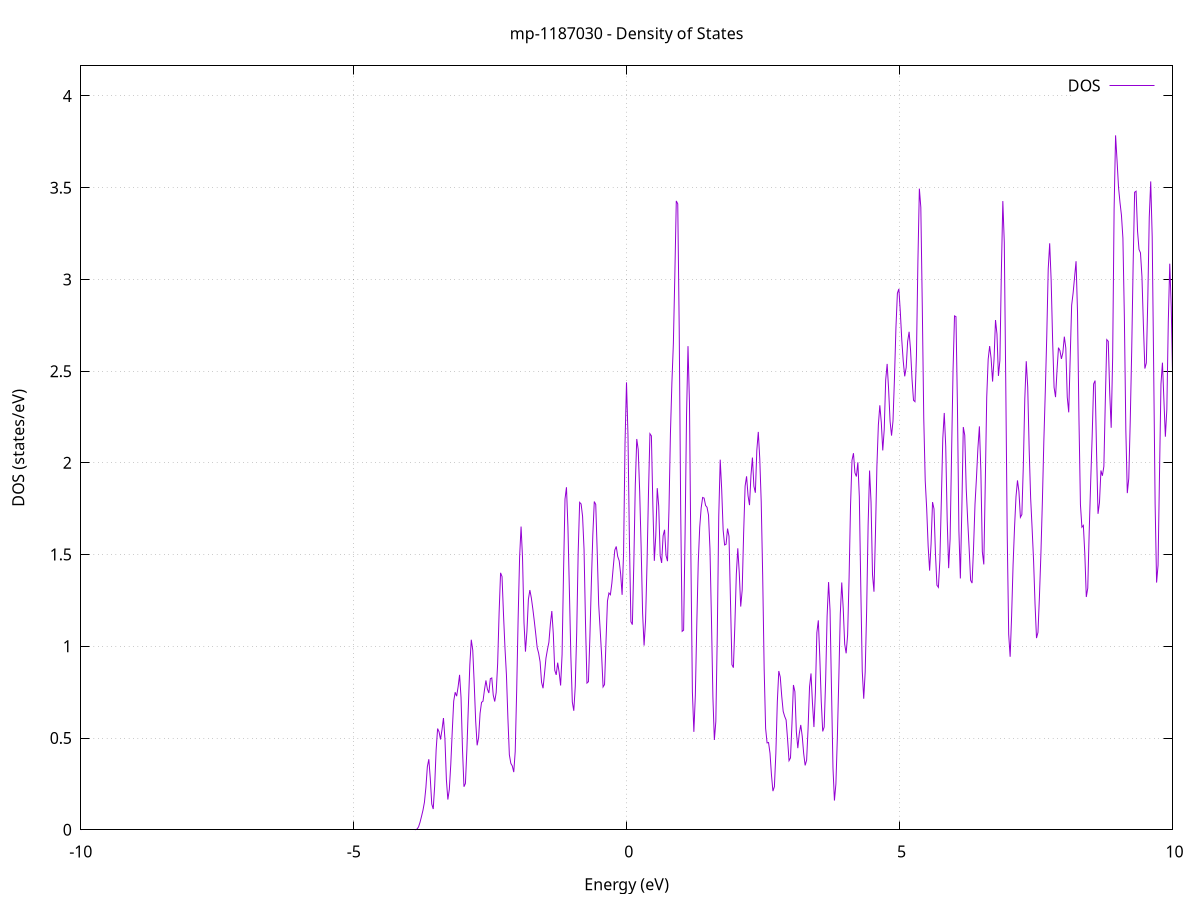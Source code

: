 set title 'mp-1187030 - Density of States'
set xlabel 'Energy (eV)'
set ylabel 'DOS (states/eV)'
set grid
set xrange [-10:10]
set yrange [0:4.164]
set xzeroaxis lt -1
set terminal png size 800,600
set output 'mp-1187030_dos_gnuplot.png'
plot '-' using 1:2 with lines title 'DOS'
-18.861400 0.000000
-18.834600 0.000000
-18.807800 0.000000
-18.781000 0.000000
-18.754100 0.000000
-18.727300 0.000000
-18.700500 0.000000
-18.673700 0.000000
-18.646800 0.000000
-18.620000 0.000000
-18.593200 0.000000
-18.566300 0.000000
-18.539500 0.000000
-18.512700 0.000000
-18.485900 0.000000
-18.459000 0.000000
-18.432200 0.000000
-18.405400 0.000000
-18.378600 0.000000
-18.351700 0.000000
-18.324900 0.000000
-18.298100 0.000000
-18.271300 0.000000
-18.244400 0.000000
-18.217600 0.000000
-18.190800 0.000000
-18.164000 0.000000
-18.137100 0.000000
-18.110300 0.000000
-18.083500 0.000000
-18.056700 0.000000
-18.029800 0.000000
-18.003000 0.000000
-17.976200 0.000000
-17.949300 0.000000
-17.922500 0.000000
-17.895700 0.000000
-17.868900 0.000000
-17.842000 0.000000
-17.815200 0.000000
-17.788400 0.000000
-17.761600 0.000000
-17.734700 0.000000
-17.707900 0.000000
-17.681100 0.000000
-17.654300 0.000000
-17.627400 0.000000
-17.600600 0.000000
-17.573800 0.000000
-17.547000 0.000000
-17.520100 0.000000
-17.493300 0.000000
-17.466500 0.000000
-17.439600 0.000000
-17.412800 0.000000
-17.386000 0.000000
-17.359200 0.000000
-17.332300 0.000000
-17.305500 0.000000
-17.278700 0.000000
-17.251900 0.000000
-17.225000 0.000000
-17.198200 0.000000
-17.171400 0.000000
-17.144600 0.000000
-17.117700 0.000000
-17.090900 0.000000
-17.064100 0.000000
-17.037300 0.000000
-17.010400 0.000000
-16.983600 0.000000
-16.956800 0.000000
-16.930000 0.000000
-16.903100 0.000000
-16.876300 0.000000
-16.849500 0.000000
-16.822600 0.000000
-16.795800 0.000000
-16.769000 0.000000
-16.742200 0.000000
-16.715300 0.000000
-16.688500 0.000000
-16.661700 0.000000
-16.634900 0.000000
-16.608000 0.000000
-16.581200 0.000700
-16.554400 0.019600
-16.527600 0.319300
-16.500700 3.009500
-16.473900 16.460300
-16.447100 52.389200
-16.420300 97.262800
-16.393400 105.501700
-16.366600 66.908800
-16.339800 24.802400
-16.312900 5.367400
-16.286100 0.676800
-16.259300 0.049600
-16.232500 0.002100
-16.205600 0.000100
-16.178800 0.000000
-16.152000 0.000000
-16.125200 0.000000
-16.098300 0.000000
-16.071500 0.000000
-16.044700 0.000000
-16.017900 0.000000
-15.991000 0.000000
-15.964200 0.000000
-15.937400 0.000000
-15.910600 0.000000
-15.883700 0.000000
-15.856900 0.000000
-15.830100 0.000000
-15.803300 0.000000
-15.776400 0.000000
-15.749600 0.000000
-15.722800 0.000000
-15.695900 0.000000
-15.669100 0.000000
-15.642300 0.000000
-15.615500 0.000000
-15.588600 0.000000
-15.561800 0.000000
-15.535000 0.000000
-15.508200 0.000000
-15.481300 0.000000
-15.454500 0.000000
-15.427700 0.000000
-15.400900 0.000000
-15.374000 0.000000
-15.347200 0.000000
-15.320400 0.000000
-15.293600 0.000000
-15.266700 0.000000
-15.239900 0.000000
-15.213100 0.000000
-15.186200 0.000000
-15.159400 0.000000
-15.132600 0.000000
-15.105800 0.000000
-15.078900 0.000000
-15.052100 0.000000
-15.025300 0.000000
-14.998500 0.000000
-14.971600 0.000000
-14.944800 0.000000
-14.918000 0.000000
-14.891200 0.000000
-14.864300 0.000000
-14.837500 0.000000
-14.810700 0.000000
-14.783900 0.000000
-14.757000 0.000000
-14.730200 0.000000
-14.703400 0.000000
-14.676600 0.000000
-14.649700 0.000000
-14.622900 0.000000
-14.596100 0.000000
-14.569200 0.000000
-14.542400 0.000000
-14.515600 0.000000
-14.488800 0.000000
-14.461900 0.000000
-14.435100 0.000000
-14.408300 0.000000
-14.381500 0.000000
-14.354600 0.000000
-14.327800 0.000000
-14.301000 0.000800
-14.274200 0.012200
-14.247300 0.115600
-14.220500 0.691000
-14.193700 2.823000
-14.166900 8.809100
-14.140000 22.883900
-14.113200 49.259500
-14.086400 84.550500
-14.059500 116.614200
-14.032700 136.715100
-14.005900 146.197200
-13.979100 149.374300
-13.952200 143.223000
-13.925400 119.714600
-13.898600 80.059100
-13.871800 39.665800
-13.844900 13.769300
-13.818100 3.254100
-13.791300 0.518500
-13.764500 0.055200
-13.737600 0.003900
-13.710800 0.000200
-13.684000 0.000000
-13.657200 0.000000
-13.630300 0.000000
-13.603500 0.000000
-13.576700 0.000000
-13.549900 0.000000
-13.523000 0.000000
-13.496200 0.000000
-13.469400 0.000000
-13.442500 0.000000
-13.415700 0.000000
-13.388900 0.000000
-13.362100 0.000000
-13.335200 0.000000
-13.308400 0.000000
-13.281600 0.000000
-13.254800 0.000000
-13.227900 0.000000
-13.201100 0.000000
-13.174300 0.000000
-13.147500 0.000000
-13.120600 0.000000
-13.093800 0.000000
-13.067000 0.000000
-13.040200 0.000000
-13.013300 0.000000
-12.986500 0.000000
-12.959700 0.000000
-12.932800 0.000000
-12.906000 0.000000
-12.879200 0.000000
-12.852400 0.000000
-12.825500 0.000000
-12.798700 0.000000
-12.771900 0.000000
-12.745100 0.000000
-12.718200 0.000000
-12.691400 0.000000
-12.664600 0.000000
-12.637800 0.000000
-12.610900 0.000000
-12.584100 0.000000
-12.557300 0.000000
-12.530500 0.000000
-12.503600 0.000000
-12.476800 0.000000
-12.450000 0.000000
-12.423200 0.000000
-12.396300 0.000000
-12.369500 0.000000
-12.342700 0.000000
-12.315800 0.000000
-12.289000 0.000000
-12.262200 0.000000
-12.235400 0.000000
-12.208500 0.000000
-12.181700 0.000000
-12.154900 0.000000
-12.128100 0.000000
-12.101200 0.000000
-12.074400 0.000000
-12.047600 0.000000
-12.020800 0.000000
-11.993900 0.000000
-11.967100 0.000000
-11.940300 0.000000
-11.913500 0.000000
-11.886600 0.000000
-11.859800 0.000000
-11.833000 0.000000
-11.806100 0.000000
-11.779300 0.000000
-11.752500 0.000000
-11.725700 0.000000
-11.698800 0.000000
-11.672000 0.000000
-11.645200 0.000000
-11.618400 0.000000
-11.591500 0.000000
-11.564700 0.000000
-11.537900 0.000000
-11.511100 0.000000
-11.484200 0.000000
-11.457400 0.000000
-11.430600 0.000000
-11.403800 0.000000
-11.376900 0.000000
-11.350100 0.000000
-11.323300 0.000000
-11.296500 0.000000
-11.269600 0.000000
-11.242800 0.000000
-11.216000 0.000000
-11.189100 0.000000
-11.162300 0.000000
-11.135500 0.000000
-11.108700 0.000000
-11.081800 0.000000
-11.055000 0.000000
-11.028200 0.000000
-11.001400 0.000000
-10.974500 0.000000
-10.947700 0.000000
-10.920900 0.000000
-10.894100 0.000000
-10.867200 0.000000
-10.840400 0.000000
-10.813600 0.000000
-10.786800 0.000000
-10.759900 0.000000
-10.733100 0.000000
-10.706300 0.000000
-10.679400 0.000000
-10.652600 0.000000
-10.625800 0.000000
-10.599000 0.000000
-10.572100 0.000000
-10.545300 0.000000
-10.518500 0.000000
-10.491700 0.000000
-10.464800 0.000000
-10.438000 0.000000
-10.411200 0.000000
-10.384400 0.000000
-10.357500 0.000000
-10.330700 0.000000
-10.303900 0.000000
-10.277100 0.000000
-10.250200 0.000000
-10.223400 0.000000
-10.196600 0.000000
-10.169800 0.000000
-10.142900 0.000000
-10.116100 0.000000
-10.089300 0.000000
-10.062400 0.000000
-10.035600 0.000000
-10.008800 0.000000
-9.982000 0.000000
-9.955100 0.000000
-9.928300 0.000000
-9.901500 0.000000
-9.874700 0.000000
-9.847800 0.000000
-9.821000 0.000000
-9.794200 0.000000
-9.767400 0.000000
-9.740500 0.000000
-9.713700 0.000000
-9.686900 0.000000
-9.660100 0.000000
-9.633200 0.000000
-9.606400 0.000000
-9.579600 0.000000
-9.552700 0.000000
-9.525900 0.000000
-9.499100 0.000000
-9.472300 0.000000
-9.445400 0.000000
-9.418600 0.000000
-9.391800 0.000000
-9.365000 0.000000
-9.338100 0.000000
-9.311300 0.000000
-9.284500 0.000000
-9.257700 0.000000
-9.230800 0.000000
-9.204000 0.000000
-9.177200 0.000000
-9.150400 0.000000
-9.123500 0.000000
-9.096700 0.000000
-9.069900 0.000000
-9.043100 0.000000
-9.016200 0.000000
-8.989400 0.000000
-8.962600 0.000000
-8.935700 0.000000
-8.908900 0.000000
-8.882100 0.000000
-8.855300 0.000000
-8.828400 0.000000
-8.801600 0.000000
-8.774800 0.000000
-8.748000 0.000000
-8.721100 0.000000
-8.694300 0.000000
-8.667500 0.000000
-8.640700 0.000000
-8.613800 0.000000
-8.587000 0.000000
-8.560200 0.000000
-8.533400 0.000000
-8.506500 0.000000
-8.479700 0.000000
-8.452900 0.000000
-8.426000 0.000000
-8.399200 0.000000
-8.372400 0.000000
-8.345600 0.000000
-8.318700 0.000000
-8.291900 0.000000
-8.265100 0.000000
-8.238300 0.000000
-8.211400 0.000000
-8.184600 0.000000
-8.157800 0.000000
-8.131000 0.000000
-8.104100 0.000000
-8.077300 0.000000
-8.050500 0.000000
-8.023700 0.000000
-7.996800 0.000000
-7.970000 0.000000
-7.943200 0.000000
-7.916400 0.000000
-7.889500 0.000000
-7.862700 0.000000
-7.835900 0.000000
-7.809000 0.000000
-7.782200 0.000000
-7.755400 0.000000
-7.728600 0.000000
-7.701700 0.000000
-7.674900 0.000000
-7.648100 0.000000
-7.621300 0.000000
-7.594400 0.000000
-7.567600 0.000000
-7.540800 0.000000
-7.514000 0.000000
-7.487100 0.000000
-7.460300 0.000000
-7.433500 0.000000
-7.406700 0.000000
-7.379800 0.000000
-7.353000 0.000000
-7.326200 0.000000
-7.299300 0.000000
-7.272500 0.000000
-7.245700 0.000000
-7.218900 0.000000
-7.192000 0.000000
-7.165200 0.000000
-7.138400 0.000000
-7.111600 0.000000
-7.084700 0.000000
-7.057900 0.000000
-7.031100 0.000000
-7.004300 0.000000
-6.977400 0.000000
-6.950600 0.000000
-6.923800 0.000000
-6.897000 0.000000
-6.870100 0.000000
-6.843300 0.000000
-6.816500 0.000000
-6.789700 0.000000
-6.762800 0.000000
-6.736000 0.000000
-6.709200 0.000000
-6.682300 0.000000
-6.655500 0.000000
-6.628700 0.000000
-6.601900 0.000000
-6.575000 0.000000
-6.548200 0.000000
-6.521400 0.000000
-6.494600 0.000000
-6.467700 0.000000
-6.440900 0.000000
-6.414100 0.000000
-6.387300 0.000000
-6.360400 0.000000
-6.333600 0.000000
-6.306800 0.000000
-6.280000 0.000000
-6.253100 0.000000
-6.226300 0.000000
-6.199500 0.000000
-6.172600 0.000000
-6.145800 0.000000
-6.119000 0.000000
-6.092200 0.000000
-6.065300 0.000000
-6.038500 0.000000
-6.011700 0.000000
-5.984900 0.000000
-5.958000 0.000000
-5.931200 0.000000
-5.904400 0.000000
-5.877600 0.000000
-5.850700 0.000000
-5.823900 0.000000
-5.797100 0.000000
-5.770300 0.000000
-5.743400 0.000000
-5.716600 0.000000
-5.689800 0.000000
-5.663000 0.000000
-5.636100 0.000000
-5.609300 0.000000
-5.582500 0.000000
-5.555600 0.000000
-5.528800 0.000000
-5.502000 0.000000
-5.475200 0.000000
-5.448300 0.000000
-5.421500 0.000000
-5.394700 0.000000
-5.367900 0.000000
-5.341000 0.000000
-5.314200 0.000000
-5.287400 0.000000
-5.260600 0.000000
-5.233700 0.000000
-5.206900 0.000000
-5.180100 0.000000
-5.153300 0.000000
-5.126400 0.000000
-5.099600 0.000000
-5.072800 0.000000
-5.045900 0.000000
-5.019100 0.000000
-4.992300 0.000000
-4.965500 0.000000
-4.938600 0.000000
-4.911800 0.000000
-4.885000 0.000000
-4.858200 0.000000
-4.831300 0.000000
-4.804500 0.000000
-4.777700 0.000000
-4.750900 0.000000
-4.724000 0.000000
-4.697200 0.000000
-4.670400 0.000000
-4.643600 0.000000
-4.616700 0.000000
-4.589900 0.000000
-4.563100 0.000000
-4.536300 0.000000
-4.509400 0.000000
-4.482600 0.000000
-4.455800 0.000000
-4.428900 0.000000
-4.402100 0.000000
-4.375300 0.000000
-4.348500 0.000000
-4.321600 0.000000
-4.294800 0.000000
-4.268000 0.000000
-4.241200 0.000000
-4.214300 0.000000
-4.187500 0.000000
-4.160700 0.000000
-4.133900 0.000000
-4.107000 0.000000
-4.080200 0.000000
-4.053400 0.000000
-4.026600 0.000000
-3.999700 0.000000
-3.972900 0.000000
-3.946100 0.000000
-3.919200 0.000000
-3.892400 0.000000
-3.865600 0.000600
-3.838800 0.004000
-3.811900 0.016100
-3.785100 0.040800
-3.758300 0.072500
-3.731500 0.106300
-3.704600 0.150000
-3.677800 0.229800
-3.651000 0.343800
-3.624200 0.384500
-3.597300 0.279900
-3.570500 0.140500
-3.543700 0.113100
-3.516900 0.239000
-3.490000 0.436200
-3.463200 0.551700
-3.436400 0.533500
-3.409600 0.492500
-3.382700 0.545300
-3.355900 0.609100
-3.329100 0.495800
-3.302200 0.272500
-3.275400 0.164700
-3.248600 0.219800
-3.221800 0.356700
-3.194900 0.536600
-3.168100 0.701300
-3.141300 0.749700
-3.114500 0.728200
-3.087600 0.778900
-3.060800 0.844500
-3.034000 0.721100
-3.007200 0.436500
-2.980300 0.234600
-2.953500 0.252600
-2.926700 0.438500
-2.899900 0.672000
-2.873000 0.899000
-2.846200 1.035800
-2.819400 0.978800
-2.792500 0.796500
-2.765700 0.591900
-2.738900 0.460400
-2.712100 0.501900
-2.685200 0.634500
-2.658400 0.694500
-2.631600 0.700900
-2.604800 0.762600
-2.577900 0.814000
-2.551100 0.766400
-2.524300 0.745500
-2.497500 0.823400
-2.470600 0.827600
-2.443800 0.733800
-2.417000 0.699100
-2.390200 0.748100
-2.363300 0.905400
-2.336500 1.182700
-2.309700 1.400600
-2.282900 1.380100
-2.256000 1.173600
-2.229200 0.992400
-2.202400 0.845200
-2.175500 0.609800
-2.148700 0.408700
-2.121900 0.362100
-2.095100 0.348000
-2.068200 0.314400
-2.041400 0.426200
-2.014600 0.759200
-1.987800 1.154200
-1.960900 1.486700
-1.934100 1.652700
-1.907300 1.481000
-1.880500 1.129100
-1.853600 0.971100
-1.826800 1.081900
-1.800000 1.255800
-1.773200 1.306700
-1.746300 1.264300
-1.719500 1.205800
-1.692700 1.139900
-1.665800 1.068600
-1.639000 0.993100
-1.612200 0.962300
-1.585400 0.915100
-1.558500 0.803700
-1.531700 0.771600
-1.504900 0.850300
-1.478100 0.935600
-1.451200 0.982000
-1.424400 1.022000
-1.397600 1.120200
-1.370800 1.192300
-1.343900 1.069900
-1.317100 0.869500
-1.290300 0.844300
-1.263500 0.911000
-1.236600 0.858700
-1.209800 0.786400
-1.183000 0.954600
-1.156200 1.404500
-1.129300 1.802700
-1.102500 1.867100
-1.075700 1.651500
-1.048800 1.302200
-1.022000 0.945400
-0.995200 0.696300
-0.968400 0.648700
-0.941500 0.780700
-0.914700 1.079000
-0.887900 1.512800
-0.861100 1.784700
-0.834200 1.775900
-0.807400 1.708600
-0.780600 1.529200
-0.753800 1.128100
-0.726900 0.799800
-0.700100 0.807100
-0.673300 1.051600
-0.646500 1.345300
-0.619600 1.607600
-0.592800 1.789200
-0.566000 1.773300
-0.539100 1.513100
-0.512300 1.228700
-0.485500 1.091600
-0.458700 0.952700
-0.431800 0.778500
-0.405000 0.791700
-0.378200 1.027000
-0.351400 1.246900
-0.324500 1.290600
-0.297700 1.281200
-0.270900 1.343900
-0.244100 1.435600
-0.217200 1.524300
-0.190400 1.544300
-0.163600 1.489900
-0.136800 1.466500
-0.109900 1.394100
-0.083100 1.280700
-0.056300 1.507600
-0.029500 2.109900
-0.002600 2.438900
0.024200 2.153600
0.051000 1.572600
0.077900 1.134200
0.104700 1.118200
0.131500 1.453400
0.158300 1.878300
0.185200 2.130100
0.212000 2.072600
0.238800 1.844500
0.265600 1.538800
0.292500 1.180000
0.319300 1.004100
0.346100 1.137100
0.372900 1.444700
0.399800 1.832100
0.426600 2.159000
0.453400 2.147100
0.480200 1.770400
0.507100 1.465900
0.533900 1.604200
0.560700 1.862300
0.587600 1.764000
0.614400 1.493800
0.641200 1.454600
0.668000 1.602600
0.694900 1.635300
0.721700 1.495200
0.748500 1.464200
0.775300 1.744900
0.802200 2.159300
0.829000 2.436400
0.855800 2.648400
0.882600 3.020000
0.909500 3.427900
0.936300 3.412000
0.963100 2.730700
0.989900 1.745600
1.016800 1.081600
1.043600 1.088100
1.070400 1.609800
1.097200 2.258200
1.124100 2.636300
1.150900 2.328100
1.177700 1.468600
1.204600 0.750800
1.231400 0.533700
1.258200 0.729600
1.285000 1.119800
1.311900 1.458300
1.338700 1.649500
1.365500 1.754600
1.392300 1.811400
1.419200 1.807900
1.446000 1.767900
1.472800 1.757800
1.499600 1.715800
1.526500 1.530700
1.553300 1.154700
1.580100 0.723700
1.606900 0.489500
1.633800 0.589700
1.660600 1.066100
1.687400 1.709000
1.714200 2.017500
1.741100 1.855600
1.767900 1.633500
1.794700 1.552400
1.821600 1.556600
1.848400 1.641800
1.875200 1.599500
1.902000 1.250900
1.928900 0.900100
1.955700 0.883700
1.982500 1.115300
2.009300 1.392800
2.036200 1.534400
2.063000 1.402600
2.089800 1.216700
2.116600 1.306200
2.143500 1.618600
2.170300 1.873200
2.197100 1.926700
2.223900 1.821300
2.250800 1.769700
2.277600 1.932100
2.304400 2.029000
2.331300 1.872600
2.358100 1.837200
2.384900 2.068400
2.411700 2.168900
2.438600 2.023700
2.465400 1.787000
2.492200 1.385700
2.519000 0.879700
2.545900 0.553000
2.572700 0.473600
2.599500 0.475700
2.626300 0.417600
2.653200 0.298300
2.680000 0.210700
2.706800 0.235000
2.733600 0.417100
2.760500 0.698000
2.787300 0.865400
2.814100 0.833000
2.840900 0.729000
2.867800 0.645700
2.894600 0.618300
2.921400 0.598600
2.948300 0.493100
2.975100 0.376800
3.001900 0.391800
3.028700 0.579300
3.055600 0.789200
3.082400 0.753200
3.109200 0.533000
3.136000 0.444900
3.162900 0.524400
3.189700 0.571400
3.216500 0.510800
3.243300 0.415700
3.270200 0.350900
3.297000 0.379000
3.323800 0.551500
3.350600 0.779400
3.377500 0.852100
3.404300 0.690600
3.431100 0.560100
3.458000 0.749300
3.484800 1.074400
3.511600 1.141600
3.538400 0.942600
3.565300 0.699700
3.592100 0.536100
3.618900 0.560100
3.645700 0.816700
3.672600 1.164300
3.699400 1.350100
3.726200 1.195900
3.753000 0.763600
3.779900 0.338000
3.806700 0.159400
3.833500 0.249500
3.860300 0.503600
3.887200 0.828500
3.914000 1.176400
3.940800 1.347900
3.967600 1.207200
3.994500 1.011700
4.021300 0.961900
4.048100 1.061600
4.075000 1.372200
4.101800 1.767700
4.128600 2.014200
4.155400 2.052700
4.182300 1.945900
4.209100 1.925800
4.235900 2.003100
4.262700 1.815600
4.289600 1.320400
4.316400 0.865700
4.343200 0.714400
4.370000 0.859000
4.396900 1.197200
4.423700 1.659300
4.450500 1.958300
4.477300 1.785800
4.504200 1.390500
4.531000 1.297800
4.557800 1.610400
4.584700 1.982000
4.611500 2.206400
4.638300 2.313900
4.665100 2.220900
4.692000 2.067600
4.718800 2.181400
4.745600 2.451400
4.772400 2.539300
4.799300 2.400500
4.826100 2.226800
4.852900 2.148400
4.879700 2.228700
4.906600 2.461700
4.933400 2.737100
4.960200 2.924800
4.987000 2.948300
5.013900 2.822100
5.040700 2.668600
5.067500 2.553600
5.094300 2.471800
5.121200 2.519700
5.148000 2.661700
5.174800 2.714600
5.201700 2.612200
5.228500 2.454600
5.255300 2.341300
5.282100 2.333700
5.309000 2.584700
5.335800 3.096200
5.362600 3.494800
5.389400 3.392700
5.416300 2.848600
5.443100 2.242600
5.469900 1.903200
5.496700 1.750700
5.523600 1.546500
5.550400 1.412500
5.577200 1.559000
5.604000 1.786200
5.630900 1.748900
5.657700 1.502500
5.684500 1.333200
5.711400 1.321400
5.738200 1.469000
5.765000 1.791100
5.791800 2.132900
5.818700 2.271900
5.845500 2.090300
5.872300 1.691100
5.899100 1.426100
5.926000 1.585500
5.952800 2.052600
5.979600 2.503300
6.006400 2.801200
6.033300 2.797000
6.060100 2.310200
6.086900 1.629700
6.113700 1.369900
6.140600 1.744300
6.167400 2.195300
6.194200 2.150600
6.221000 1.859600
6.247900 1.687600
6.274700 1.532500
6.301500 1.360100
6.328400 1.344700
6.355200 1.537500
6.382000 1.774700
6.408800 1.919300
6.435700 2.082200
6.462500 2.198900
6.489300 1.954600
6.516100 1.516400
6.543000 1.446400
6.569800 1.883100
6.596600 2.357000
6.623400 2.565000
6.650300 2.636600
6.677100 2.569300
6.703900 2.443300
6.730700 2.564700
6.757600 2.778700
6.784400 2.701700
6.811200 2.473900
6.838100 2.558500
6.864900 3.041600
6.891700 3.427000
6.918500 3.201100
6.945400 2.433000
6.972200 1.609200
6.999000 1.065800
7.025800 0.942900
7.052700 1.166000
7.079500 1.444400
7.106300 1.649000
7.133100 1.815900
7.160000 1.904400
7.186800 1.843700
7.213600 1.703300
7.240400 1.718200
7.267300 1.985500
7.294100 2.348800
7.320900 2.554000
7.347700 2.413100
7.374600 2.070700
7.401400 1.807300
7.428200 1.642500
7.455100 1.466500
7.481900 1.229300
7.508700 1.044800
7.535500 1.076100
7.562400 1.272000
7.589200 1.502800
7.616000 1.786700
7.642800 2.115300
7.669700 2.389800
7.696500 2.691400
7.723300 3.056600
7.750100 3.196900
7.777000 2.995500
7.803800 2.669300
7.830600 2.411900
7.857400 2.358400
7.884300 2.503900
7.911100 2.627900
7.937900 2.612100
7.964800 2.566700
7.991600 2.600800
8.018400 2.688100
8.045200 2.626600
8.072100 2.357800
8.098900 2.275400
8.125700 2.570400
8.152500 2.859100
8.179400 2.925900
8.206200 3.011500
8.233000 3.099100
8.259800 2.823700
8.286700 2.234100
8.313500 1.772600
8.340300 1.649300
8.367100 1.659000
8.394000 1.501900
8.420800 1.268900
8.447600 1.317100
8.474400 1.628000
8.501300 1.898000
8.528100 2.142000
8.554900 2.430300
8.581800 2.448500
8.608600 2.062600
8.635400 1.722300
8.662200 1.783400
8.689100 1.958600
8.715900 1.929700
8.742700 1.980800
8.769500 2.340700
8.796400 2.671800
8.823200 2.662500
8.850000 2.381100
8.876800 2.191300
8.903700 2.575500
8.930500 3.387200
8.957300 3.785200
8.984100 3.649200
9.011000 3.503100
9.037800 3.420000
9.064600 3.350500
9.091500 3.225300
9.118300 2.794500
9.145100 2.181000
9.171900 1.835100
9.198800 1.914900
9.225600 2.224500
9.252400 2.606900
9.279200 3.083300
9.306100 3.475200
9.332900 3.480800
9.359700 3.262700
9.386500 3.163500
9.413400 3.144600
9.440200 3.015600
9.467000 2.750200
9.493800 2.514000
9.520700 2.544700
9.547500 2.892300
9.574300 3.338700
9.601100 3.534100
9.628000 3.233200
9.654800 2.529700
9.681600 1.777000
9.708500 1.347400
9.735300 1.441800
9.762100 1.941600
9.788900 2.429700
9.815800 2.546200
9.842600 2.341700
9.869400 2.142700
9.896200 2.291000
9.923100 2.770600
9.949900 3.085900
9.976700 2.851500
10.003500 2.442900
10.030400 2.508900
10.057200 2.893700
10.084000 3.049900
10.110800 2.963300
10.137700 2.797100
10.164500 2.628700
10.191300 2.787100
10.218200 3.406700
10.245000 3.796400
10.271800 3.412000
10.298600 2.752700
10.325500 2.494500
10.352300 2.831800
10.379100 3.463500
10.405900 3.847100
10.432800 3.680200
10.459600 3.198300
10.486400 3.054200
10.513200 3.419500
10.540100 3.762000
10.566900 3.813100
10.593700 3.496900
10.620500 2.763800
10.647400 2.212800
10.674200 2.265200
10.701000 2.343800
10.727800 2.053000
10.754700 1.860800
10.781500 2.263100
10.808300 3.066800
10.835200 3.556500
10.862000 3.455400
10.888800 3.220000
10.915600 3.054200
10.942500 2.795000
10.969300 2.537900
10.996100 2.309700
11.022900 1.877000
11.049800 1.372800
11.076600 1.179300
11.103400 1.288200
11.130200 1.500300
11.157100 1.818100
11.183900 2.328100
11.210700 2.859700
11.237500 3.207900
11.264400 3.515400
11.291200 3.757800
11.318000 3.722800
11.344900 3.440900
11.371700 3.024100
11.398500 2.754400
11.425300 2.852200
11.452200 2.926200
11.479000 2.433600
11.505800 1.610400
11.532600 1.284300
11.559500 1.796500
11.586300 2.552000
11.613100 2.919900
11.639900 2.967300
11.666800 2.814600
11.693600 2.495500
11.720400 2.310100
11.747200 2.352800
11.774100 2.275800
11.800900 1.946500
11.827700 1.753100
11.854500 1.917400
11.881400 2.211300
11.908200 2.411700
11.935000 2.525800
11.961900 2.613700
11.988700 2.513400
12.015500 2.174000
12.042300 2.039000
12.069200 2.386400
12.096000 2.750200
12.122800 2.636100
12.149600 2.297600
12.176500 2.323700
12.203300 2.844800
12.230100 3.352200
12.256900 3.185900
12.283800 2.317700
12.310600 1.452400
12.337400 1.187600
12.364200 1.544900
12.391100 2.091800
12.417900 2.276100
12.444700 1.988000
12.471600 1.710300
12.498400 1.840800
12.525200 2.111100
12.552000 2.070400
12.578900 1.707100
12.605700 1.353800
12.632500 1.275500
12.659300 1.511800
12.686200 1.899700
12.713000 1.986400
12.739800 1.597900
12.766600 1.209600
12.793500 1.218300
12.820300 1.476000
12.847100 1.640800
12.873900 1.769200
12.900800 2.222700
12.927600 2.970600
12.954400 3.412900
12.981200 3.064500
13.008100 2.212500
13.034900 1.548100
13.061700 1.336500
13.088600 1.489300
13.115400 1.955200
13.142200 2.541000
13.169000 2.917900
13.195900 2.948000
13.222700 2.734000
13.249500 2.460000
13.276300 2.177000
13.303200 1.796900
13.330000 1.396900
13.356800 1.238100
13.383600 1.388100
13.410500 1.606500
13.437300 1.678300
13.464100 1.729800
13.490900 1.903000
13.517800 2.023900
13.544600 1.942600
13.571400 1.736700
13.598300 1.578100
13.625100 1.630800
13.651900 1.862000
13.678700 2.066800
13.705600 2.120000
13.732400 1.959500
13.759200 1.627600
13.786000 1.376600
13.812900 1.432800
13.839700 1.741900
13.866500 2.066800
13.893300 2.326800
13.920200 2.651800
13.947000 2.938400
13.973800 2.861400
14.000600 2.472700
14.027500 2.173200
14.054300 2.179600
14.081100 2.394900
14.107900 2.570500
14.134800 2.584800
14.161600 2.576500
14.188400 2.561800
14.215300 2.448000
14.242100 2.337800
14.268900 2.269600
14.295700 2.171500
14.322600 2.163200
14.349400 2.333900
14.376200 2.550200
14.403000 2.558700
14.429900 2.172600
14.456700 1.670700
14.483500 1.470000
14.510300 1.543000
14.537200 1.671600
14.564000 1.847000
14.590800 2.178500
14.617600 2.433900
14.644500 2.391900
14.671300 2.419600
14.698100 2.701900
14.725000 2.788500
14.751800 2.526600
14.778600 2.298100
14.805400 2.298100
14.832300 2.474600
14.859100 2.757600
14.885900 2.904800
14.912700 2.714800
14.939600 2.455000
14.966400 2.348400
14.993200 2.300200
15.020000 2.368900
15.046900 2.483400
15.073700 2.277800
15.100500 1.793500
15.127300 1.544600
15.154200 1.799900
15.181000 2.239200
15.207800 2.413400
15.234600 2.303400
15.261500 2.097300
15.288300 1.910400
15.315100 1.981300
15.342000 2.330600
15.368800 2.471600
15.395600 2.050000
15.422400 1.366800
15.449300 1.058200
15.476100 1.313300
15.502900 1.858600
15.529700 2.439300
15.556600 2.718800
15.583400 2.507100
15.610200 2.103000
15.637000 1.846700
15.663900 1.891300
15.690700 2.193600
15.717500 2.500000
15.744300 2.581000
15.771200 2.359200
15.798000 1.962500
15.824800 1.865600
15.851700 2.542300
15.878500 3.536700
15.905300 3.760300
15.932100 3.086000
15.959000 2.427000
15.985800 2.301700
16.012600 2.460800
16.039400 2.558800
16.066300 2.491500
16.093100 2.272700
16.119900 1.997400
16.146700 2.088400
16.173600 2.730300
16.200400 3.379700
16.227200 3.595500
16.254000 3.398900
16.280900 3.017400
16.307700 2.755300
16.334500 2.638800
16.361300 2.474300
16.388200 2.232100
16.415000 2.060900
16.441800 1.998000
16.468700 1.926600
16.495500 1.792100
16.522300 1.752600
16.549100 2.127900
16.576000 2.978500
16.602800 3.941800
16.629600 4.421900
16.656400 4.124800
16.683300 3.418400
16.710100 2.792500
16.736900 2.341200
16.763700 2.006200
16.790600 1.905000
16.817400 2.122000
16.844200 2.605100
16.871000 3.302000
16.897900 3.937400
16.924700 3.983100
16.951500 3.413900
16.978400 2.957600
17.005200 2.920000
17.032000 2.800000
17.058800 2.344100
17.085700 2.008900
17.112500 2.260100
17.139300 2.845600
17.166100 3.184800
17.193000 3.275700
17.219800 3.376900
17.246600 3.207400
17.273400 2.631100
17.300300 2.181800
17.327100 2.237700
17.353900 2.723900
17.380700 3.242100
17.407600 3.191200
17.434400 2.591900
17.461200 2.291300
17.488000 2.600100
17.514900 2.937100
17.541700 3.103900
17.568500 3.640700
17.595400 4.613700
17.622200 5.168400
17.649000 4.912100
17.675800 4.352800
17.702700 3.794100
17.729500 3.227900
17.756300 2.790600
17.783100 2.782000
17.810000 3.201900
17.836800 3.516900
17.863600 3.402300
17.890400 3.111400
17.917300 2.816700
17.944100 2.609100
17.970900 2.777200
17.997700 3.344500
18.024600 3.863400
18.051400 3.912300
18.078200 3.572600
18.105100 3.355100
18.131900 3.518300
18.158700 3.635000
18.185500 3.157700
18.212400 2.287700
18.239200 1.603400
18.266000 1.200500
18.292800 1.064700
18.319700 1.388100
18.346500 1.987700
18.373300 2.216800
18.400100 1.833200
18.427000 1.407400
18.453800 1.468100
18.480600 1.849800
18.507400 2.077000
18.534300 2.146900
18.561100 2.391000
18.587900 2.700600
18.614700 2.798400
18.641600 2.816800
18.668400 3.055300
18.695200 3.325200
18.722100 3.174200
18.748900 2.725900
18.775700 2.335300
18.802500 2.057000
18.829400 1.975100
18.856200 2.193200
18.883000 2.530500
18.909800 2.599600
18.936700 2.345400
18.963500 2.183700
18.990300 2.427300
19.017100 2.790800
19.044000 2.859100
19.070800 2.830900
19.097600 2.998300
19.124400 3.119400
19.151300 2.965300
19.178100 2.755400
19.204900 2.776200
19.231800 3.100300
19.258600 3.509100
19.285400 3.673200
19.312200 3.485700
19.339100 3.094400
19.365900 2.796900
19.392700 2.779000
19.419500 2.815300
19.446400 2.662800
19.473200 2.633000
19.500000 3.141500
19.526800 4.007500
19.553700 4.575100
19.580500 4.450400
19.607300 3.884400
19.634100 3.263500
19.661000 2.622700
19.687800 2.124900
19.714600 2.163900
19.741400 2.881900
19.768300 3.677300
19.795100 3.565200
19.821900 2.674800
19.848800 2.110800
19.875600 2.410100
19.902400 3.153600
19.929200 3.648600
19.956100 3.612800
19.982900 3.288600
20.009700 3.104200
20.036500 3.187100
20.063400 3.187400
20.090200 2.706600
20.117000 1.929200
20.143800 1.627100
20.170700 2.330900
20.197500 3.657200
20.224300 4.554000
20.251100 4.314300
20.278000 3.374100
20.304800 2.631500
20.331600 2.421900
20.358500 2.691800
20.385300 3.327000
20.412100 3.964200
20.438900 4.112500
20.465800 3.770200
20.492600 3.471900
20.519400 3.602400
20.546200 3.994000
20.573100 4.282000
20.599900 4.305000
20.626700 4.211600
20.653500 4.159000
20.680400 3.968800
20.707200 3.580200
20.734000 3.184900
20.760800 2.862800
20.787700 2.768200
20.814500 2.943500
20.841300 3.159700
20.868100 3.213400
20.895000 3.106800
20.921800 3.068300
20.948600 3.106500
20.975500 3.047000
21.002300 3.041000
21.029100 3.382200
21.055900 4.001900
21.082800 4.527300
21.109600 4.615300
21.136400 4.346100
21.163200 4.066800
21.190100 3.713900
21.216900 3.187600
21.243700 2.938700
21.270500 3.269300
21.297400 3.643900
21.324200 3.600100
21.351000 3.557800
21.377800 3.875500
21.404700 4.087200
21.431500 3.874600
21.458300 3.625900
21.485200 3.335400
21.512000 2.803300
21.538800 2.606800
21.565600 3.254600
21.592500 4.253800
21.619300 4.659400
21.646100 4.467800
21.672900 4.575500
21.699800 4.997000
21.726600 5.004000
21.753400 4.675800
21.780200 4.438100
21.807100 4.053300
21.833900 3.203500
21.860700 2.236500
21.887500 1.778300
21.914400 2.043100
21.941200 2.809500
21.968000 3.655600
21.994800 4.319900
22.021700 4.724600
22.048500 4.659800
22.075300 4.148800
22.102200 3.631600
22.129000 3.378300
22.155800 3.368300
22.182600 3.564200
22.209500 3.914500
22.236300 4.198900
22.263100 4.066500
22.289900 3.661200
22.316800 3.517300
22.343600 3.788700
22.370400 4.316600
22.397200 4.784900
22.424100 4.810400
22.450900 4.354300
22.477700 3.649100
22.504500 3.023800
22.531400 2.922800
22.558200 3.480900
22.585000 4.303600
22.611900 4.721900
22.638700 4.443700
22.665500 4.052800
22.692300 4.086400
22.719200 4.143600
22.746000 3.646800
22.772800 2.985300
22.799600 2.826600
22.826500 2.902000
22.853300 2.777400
22.880100 2.835200
22.906900 3.400400
22.933800 4.087100
22.960600 4.416700
22.987400 4.165700
23.014200 3.562400
23.041100 3.209500
23.067900 3.390900
23.094700 3.836500
23.121500 4.164700
23.148400 4.112800
23.175200 3.653800
23.202000 3.181300
23.228900 3.152600
23.255700 3.745200
23.282500 4.775200
23.309300 5.455300
23.336200 5.099500
23.363000 4.044600
23.389800 3.114300
23.416600 2.759400
23.443500 2.881800
23.470300 3.163100
23.497100 3.509400
23.523900 3.934000
23.550800 4.445600
23.577600 4.929800
23.604400 4.955600
23.631200 4.490800
23.658100 4.006400
23.684900 3.506300
23.711700 2.970400
23.738600 2.936500
23.765400 3.383800
23.792200 3.581300
23.819000 3.488300
23.845900 3.567000
23.872700 3.681100
23.899500 3.653900
23.926300 3.779900
23.953200 4.027400
23.980000 4.062300
24.006800 3.917000
24.033600 3.732400
24.060500 3.780700
24.087300 4.456500
24.114100 5.298800
24.140900 5.297200
24.167800 4.331600
24.194600 3.183200
24.221400 2.558800
24.248200 2.774600
24.275100 3.644700
24.301900 4.367800
24.328700 4.246700
24.355600 3.687200
24.382400 3.597000
24.409200 3.971900
24.436000 4.078200
24.462900 3.764000
24.489700 3.480700
24.516500 3.374900
24.543300 3.364800
24.570200 3.499300
24.597000 3.819200
24.623800 4.177700
24.650600 4.360000
24.677500 4.469100
24.704300 4.782400
24.731100 5.027100
24.757900 4.762400
24.784800 4.415500
24.811600 4.523800
24.838400 4.793100
24.865300 5.038400
24.892100 5.378600
24.918900 5.383100
24.945700 4.704500
24.972600 3.922900
24.999400 3.570200
25.026200 3.469400
25.053000 3.436400
25.079900 3.392700
25.106700 3.238300
25.133500 3.247400
25.160300 3.746400
25.187200 4.442500
25.214000 4.727400
25.240800 4.327700
25.267600 3.691400
25.294500 3.499100
25.321300 3.698500
25.348100 3.822100
25.374900 3.973200
25.401800 4.336200
25.428600 4.513400
25.455400 4.146400
25.482300 3.480600
25.509100 3.144200
25.535900 3.351200
25.562700 3.789000
25.589600 4.315000
25.616400 4.796200
25.643200 4.851800
25.670000 4.410300
25.696900 3.868400
25.723700 3.740100
25.750500 4.242700
25.777300 4.950300
25.804200 5.278400
25.831000 5.177000
25.857800 4.802600
25.884600 4.151000
25.911500 3.495900
25.938300 3.213600
25.965100 3.166300
25.992000 3.210500
26.018800 3.667400
26.045600 4.552400
26.072400 5.355300
26.099300 5.660400
26.126100 5.379800
26.152900 4.727100
26.179700 3.950800
26.206600 3.281000
26.233400 3.109200
26.260200 3.586800
26.287000 4.278500
26.313900 4.811200
26.340700 5.228000
26.367500 5.439000
26.394300 5.227700
26.421200 4.771900
26.448000 4.368000
26.474800 4.007100
26.501600 3.593000
26.528500 3.335400
26.555300 3.450700
26.582100 3.559900
26.609000 3.335300
26.635800 3.191800
26.662600 3.476800
26.689400 3.912800
26.716300 4.426000
26.743100 5.169300
26.769900 5.626300
26.796700 5.250000
26.823600 4.591300
26.850400 4.498900
26.877200 5.013200
26.904000 5.626900
26.930900 5.891700
26.957700 5.656500
26.984500 5.118500
27.011300 4.563000
27.038200 4.158300
27.065000 4.089800
27.091800 4.312600
27.118700 4.345600
27.145500 3.887900
27.172300 3.303000
27.199100 3.210200
27.226000 3.762800
27.252800 4.291000
27.279600 4.105400
27.306400 3.500400
27.333300 3.223200
27.360100 3.534100
27.386900 4.106300
27.413700 4.353300
27.440600 4.152700
27.467400 3.850700
27.494200 3.785400
27.521000 4.413500
27.547900 5.680100
27.574700 6.458700
27.601500 5.848800
27.628300 4.600100
27.655200 4.022800
27.682000 4.343600
27.708800 5.093100
27.735700 5.597400
27.762500 5.263100
27.789300 4.408000
27.816100 3.835900
27.843000 3.873600
27.869800 4.276800
27.896600 4.536600
27.923400 4.487500
27.950300 4.447200
27.977100 4.632200
28.003900 4.751100
28.030700 4.565200
28.057600 4.227100
28.084400 3.935300
28.111200 3.938800
28.138000 4.265000
28.164900 4.697000
28.191700 5.112100
28.218500 5.289600
28.245400 4.943200
28.272200 4.256600
28.299000 4.018500
28.325800 4.482200
28.352700 4.784400
28.379500 4.409400
28.406300 3.907200
28.433100 3.811300
28.460000 3.920700
28.486800 3.957600
28.513600 4.076700
28.540400 4.323800
28.567300 4.654900
28.594100 5.232300
28.620900 5.921400
28.647700 6.249900
28.674600 5.965200
28.701400 5.264500
28.728200 4.747600
28.755000 4.706800
28.781900 4.655100
28.808700 4.259700
28.835500 3.931100
28.862400 4.008000
28.889200 4.157500
28.916000 4.104900
28.942800 4.056300
28.969700 4.077400
28.996500 4.033100
29.023300 4.033900
29.050100 4.285300
29.077000 4.450800
29.103800 4.021400
29.130600 3.571000
29.157400 3.840600
29.184300 4.188000
29.211100 3.944700
29.237900 3.668200
29.264700 3.744000
29.291600 3.776900
29.318400 3.607500
29.345200 3.421000
29.372100 3.348400
29.398900 3.336300
29.425700 3.275800
29.452500 3.322200
29.479400 3.582200
29.506200 3.657800
29.533000 3.246200
29.559800 2.760200
29.586700 2.638600
29.613500 2.651500
29.640300 2.582300
29.667100 2.615600
29.694000 2.699800
29.720800 2.577400
29.747600 2.377200
29.774400 2.393400
29.801300 2.544600
29.828100 2.585200
29.854900 2.487000
29.881700 2.272000
29.908600 1.891000
29.935400 1.544700
29.962200 1.595200
29.989100 1.929000
30.015900 2.076500
30.042700 2.001700
30.069500 2.068900
30.096400 2.264800
30.123200 2.261700
30.150000 2.165100
30.176800 2.313200
30.203700 2.611700
30.230500 2.740600
30.257300 2.600700
30.284100 2.281900
30.311000 1.834900
30.337800 1.348100
30.364600 0.995800
30.391400 0.825600
30.418300 0.820600
30.445100 1.000400
30.471900 1.230400
30.498800 1.318500
30.525600 1.325300
30.552400 1.373900
30.579200 1.358400
30.606100 1.166900
30.632900 0.972200
30.659700 0.968800
30.686500 0.997500
30.713400 0.856900
30.740200 0.647200
30.767000 0.562000
30.793800 0.659100
30.820700 0.810400
30.847500 0.807700
30.874300 0.605300
30.901100 0.337800
30.928000 0.138400
30.954800 0.051300
30.981600 0.048600
31.008400 0.092000
31.035300 0.166400
31.062100 0.233900
31.088900 0.237600
31.115800 0.213900
31.142600 0.225800
31.169400 0.246100
31.196200 0.242900
31.223100 0.200700
31.249900 0.122200
31.276700 0.078000
31.303500 0.136300
31.330400 0.270600
31.357200 0.341900
31.384000 0.258900
31.410800 0.118200
31.437700 0.044500
31.464500 0.063000
31.491300 0.146400
31.518100 0.214500
31.545000 0.184900
31.571800 0.093500
31.598600 0.027600
31.625500 0.004800
31.652300 0.000500
31.679100 0.000000
31.705900 0.000000
31.732800 0.000000
31.759600 0.000000
31.786400 0.000000
31.813200 0.000000
31.840100 0.000000
31.866900 0.000000
31.893700 0.000000
31.920500 0.000000
31.947400 0.000000
31.974200 0.000000
32.001000 0.000000
32.027800 0.000000
32.054700 0.000000
32.081500 0.000000
32.108300 0.000000
32.135100 0.000000
32.162000 0.000000
32.188800 0.000000
32.215600 0.000000
32.242500 0.000100
32.269300 0.001300
32.296100 0.007000
32.322900 0.022000
32.349800 0.040000
32.376600 0.042100
32.403400 0.025600
32.430200 0.009000
32.457100 0.001800
32.483900 0.000200
32.510700 0.000000
32.537500 0.000000
32.564400 0.000000
32.591200 0.000000
32.618000 0.000000
32.644800 0.000000
32.671700 0.000000
32.698500 0.000000
32.725300 0.000000
32.752200 0.000000
32.779000 0.000000
32.805800 0.000000
32.832600 0.000000
32.859500 0.000000
32.886300 0.000000
32.913100 0.000000
32.939900 0.000000
32.966800 0.000000
32.993600 0.000000
33.020400 0.000000
33.047200 0.000000
33.074100 0.000000
33.100900 0.000000
33.127700 0.000000
33.154500 0.000000
33.181400 0.000000
33.208200 0.000000
33.235000 0.000000
33.261800 0.000000
33.288700 0.000000
33.315500 0.000000
33.342300 0.000000
33.369200 0.000000
33.396000 0.000000
33.422800 0.000000
33.449600 0.000000
33.476500 0.000000
33.503300 0.000000
33.530100 0.000000
33.556900 0.000000
33.583800 0.000000
33.610600 0.000000
33.637400 0.000000
33.664200 0.000000
33.691100 0.000000
33.717900 0.000000
33.744700 0.000000
33.771500 0.000000
33.798400 0.000000
33.825200 0.000000
33.852000 0.000000
33.878900 0.000000
33.905700 0.000000
33.932500 0.000000
33.959300 0.000000
33.986200 0.000000
34.013000 0.000000
34.039800 0.000000
34.066600 0.000000
34.093500 0.000000
34.120300 0.000000
34.147100 0.000000
34.173900 0.000000
34.200800 0.000000
34.227600 0.000000
34.254400 0.000000
34.281200 0.000000
34.308100 0.000000
34.334900 0.000000
34.361700 0.000000
34.388500 0.000000
34.415400 0.000000
34.442200 0.000000
34.469000 0.000000
34.495900 0.000000
34.522700 0.000000
34.549500 0.000000
34.576300 0.000000
34.603200 0.000000
34.630000 0.000000
34.656800 0.000000
34.683600 0.000000
34.710500 0.000000
34.737300 0.000000
34.764100 0.000000
34.790900 0.000000
e

